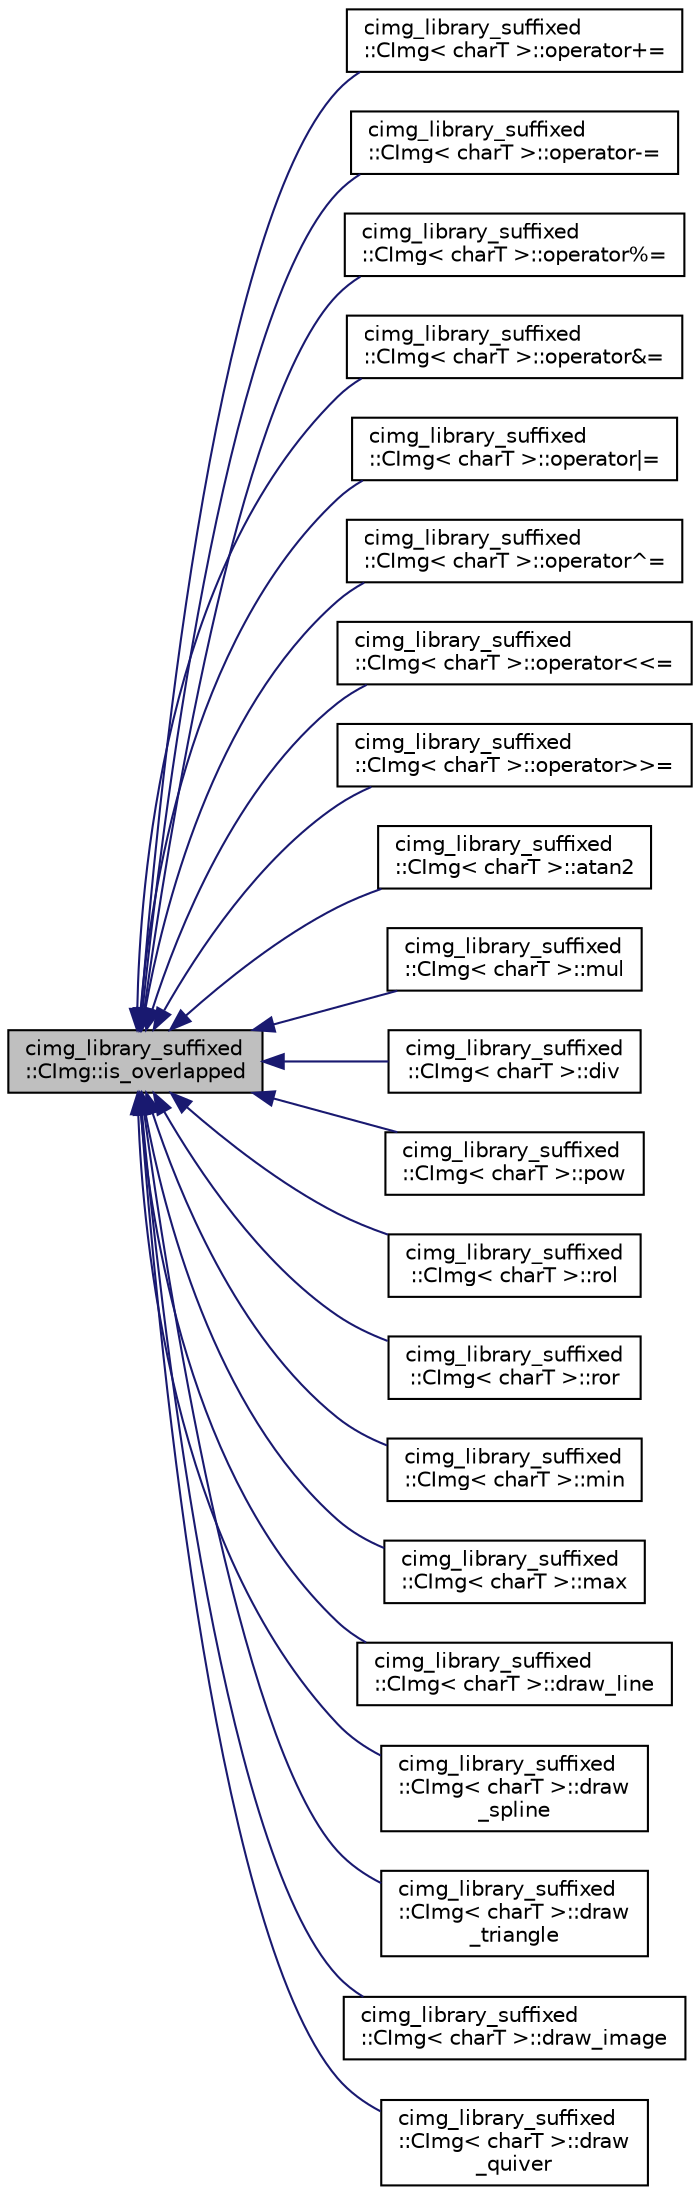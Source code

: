 digraph "cimg_library_suffixed::CImg::is_overlapped"
{
  edge [fontname="Helvetica",fontsize="10",labelfontname="Helvetica",labelfontsize="10"];
  node [fontname="Helvetica",fontsize="10",shape=record];
  rankdir="LR";
  Node1 [label="cimg_library_suffixed\l::CImg::is_overlapped",height=0.2,width=0.4,color="black", fillcolor="grey75", style="filled" fontcolor="black"];
  Node1 -> Node2 [dir="back",color="midnightblue",fontsize="10",style="solid",fontname="Helvetica"];
  Node2 [label="cimg_library_suffixed\l::CImg\< charT \>::operator+=",height=0.2,width=0.4,color="black", fillcolor="white", style="filled",URL="$structcimg__library__suffixed_1_1_c_img.html#aca8399214565d8a05dc449ad24a8a1da",tooltip="In-place addition operator."];
  Node1 -> Node3 [dir="back",color="midnightblue",fontsize="10",style="solid",fontname="Helvetica"];
  Node3 [label="cimg_library_suffixed\l::CImg\< charT \>::operator-=",height=0.2,width=0.4,color="black", fillcolor="white", style="filled",URL="$structcimg__library__suffixed_1_1_c_img.html#aaf2ed92f0e008294bb83d2985fa2edca",tooltip="In-place substraction operator."];
  Node1 -> Node4 [dir="back",color="midnightblue",fontsize="10",style="solid",fontname="Helvetica"];
  Node4 [label="cimg_library_suffixed\l::CImg\< charT \>::operator%=",height=0.2,width=0.4,color="black", fillcolor="white", style="filled",URL="$structcimg__library__suffixed_1_1_c_img.html#a101507084ef19075af737bb1b1a99026",tooltip="In-place modulo operator."];
  Node1 -> Node5 [dir="back",color="midnightblue",fontsize="10",style="solid",fontname="Helvetica"];
  Node5 [label="cimg_library_suffixed\l::CImg\< charT \>::operator&=",height=0.2,width=0.4,color="black", fillcolor="white", style="filled",URL="$structcimg__library__suffixed_1_1_c_img.html#a29874b03061c194aaccd69ee17ad2eed",tooltip="In-place bitwise AND operator."];
  Node1 -> Node6 [dir="back",color="midnightblue",fontsize="10",style="solid",fontname="Helvetica"];
  Node6 [label="cimg_library_suffixed\l::CImg\< charT \>::operator\|=",height=0.2,width=0.4,color="black", fillcolor="white", style="filled",URL="$structcimg__library__suffixed_1_1_c_img.html#ab99f52ae7cdd86e9b18bc33ddb5fdf4a",tooltip="In-place bitwise OR operator."];
  Node1 -> Node7 [dir="back",color="midnightblue",fontsize="10",style="solid",fontname="Helvetica"];
  Node7 [label="cimg_library_suffixed\l::CImg\< charT \>::operator^=",height=0.2,width=0.4,color="black", fillcolor="white", style="filled",URL="$structcimg__library__suffixed_1_1_c_img.html#af28145f1a7912040a3289b3edaea106d",tooltip="In-place bitwise XOR operator."];
  Node1 -> Node8 [dir="back",color="midnightblue",fontsize="10",style="solid",fontname="Helvetica"];
  Node8 [label="cimg_library_suffixed\l::CImg\< charT \>::operator\<\<=",height=0.2,width=0.4,color="black", fillcolor="white", style="filled",URL="$structcimg__library__suffixed_1_1_c_img.html#a36f274a6417bdabbb53feb1bffd6d2c1",tooltip="In-place bitwise left shift operator."];
  Node1 -> Node9 [dir="back",color="midnightblue",fontsize="10",style="solid",fontname="Helvetica"];
  Node9 [label="cimg_library_suffixed\l::CImg\< charT \>::operator\>\>=",height=0.2,width=0.4,color="black", fillcolor="white", style="filled",URL="$structcimg__library__suffixed_1_1_c_img.html#afd6399d115caf6f65b500f94b71765b9",tooltip="In-place bitwise right shift operator."];
  Node1 -> Node10 [dir="back",color="midnightblue",fontsize="10",style="solid",fontname="Helvetica"];
  Node10 [label="cimg_library_suffixed\l::CImg\< charT \>::atan2",height=0.2,width=0.4,color="black", fillcolor="white", style="filled",URL="$structcimg__library__suffixed_1_1_c_img.html#a7dd9eb9cf46457a477afcf553729c6c3",tooltip="Compute the arctangent2 of each pixel value."];
  Node1 -> Node11 [dir="back",color="midnightblue",fontsize="10",style="solid",fontname="Helvetica"];
  Node11 [label="cimg_library_suffixed\l::CImg\< charT \>::mul",height=0.2,width=0.4,color="black", fillcolor="white", style="filled",URL="$structcimg__library__suffixed_1_1_c_img.html#adc029d8f450c1d79ddad5fd045b117ee",tooltip="In-place pointwise multiplication."];
  Node1 -> Node12 [dir="back",color="midnightblue",fontsize="10",style="solid",fontname="Helvetica"];
  Node12 [label="cimg_library_suffixed\l::CImg\< charT \>::div",height=0.2,width=0.4,color="black", fillcolor="white", style="filled",URL="$structcimg__library__suffixed_1_1_c_img.html#a3d857bc9b22654c6bd83d990cd07224b",tooltip="In-place pointwise division."];
  Node1 -> Node13 [dir="back",color="midnightblue",fontsize="10",style="solid",fontname="Helvetica"];
  Node13 [label="cimg_library_suffixed\l::CImg\< charT \>::pow",height=0.2,width=0.4,color="black", fillcolor="white", style="filled",URL="$structcimg__library__suffixed_1_1_c_img.html#a47d139a477afd4815a56988dc0cd547e",tooltip="Raise each pixel value to a power, pointwisely specified from another image."];
  Node1 -> Node14 [dir="back",color="midnightblue",fontsize="10",style="solid",fontname="Helvetica"];
  Node14 [label="cimg_library_suffixed\l::CImg\< charT \>::rol",height=0.2,width=0.4,color="black", fillcolor="white", style="filled",URL="$structcimg__library__suffixed_1_1_c_img.html#a1546b922e2ba7a5d3f9db43cec37ceb5",tooltip="Compute the bitwise left rotation of each pixel value."];
  Node1 -> Node15 [dir="back",color="midnightblue",fontsize="10",style="solid",fontname="Helvetica"];
  Node15 [label="cimg_library_suffixed\l::CImg\< charT \>::ror",height=0.2,width=0.4,color="black", fillcolor="white", style="filled",URL="$structcimg__library__suffixed_1_1_c_img.html#a5394633e7835841a413d5a1ca7e52d67",tooltip="Compute the bitwise right rotation of each pixel value."];
  Node1 -> Node16 [dir="back",color="midnightblue",fontsize="10",style="solid",fontname="Helvetica"];
  Node16 [label="cimg_library_suffixed\l::CImg\< charT \>::min",height=0.2,width=0.4,color="black", fillcolor="white", style="filled",URL="$structcimg__library__suffixed_1_1_c_img.html#ae0ef2d0c8f7d2191b0debdb37c9fe9c4",tooltip="Pointwise min operator between two images."];
  Node1 -> Node17 [dir="back",color="midnightblue",fontsize="10",style="solid",fontname="Helvetica"];
  Node17 [label="cimg_library_suffixed\l::CImg\< charT \>::max",height=0.2,width=0.4,color="black", fillcolor="white", style="filled",URL="$structcimg__library__suffixed_1_1_c_img.html#ac0261322f17257ea28ab9525edf40182",tooltip="Pointwise max operator between two images."];
  Node1 -> Node18 [dir="back",color="midnightblue",fontsize="10",style="solid",fontname="Helvetica"];
  Node18 [label="cimg_library_suffixed\l::CImg\< charT \>::draw_line",height=0.2,width=0.4,color="black", fillcolor="white", style="filled",URL="$structcimg__library__suffixed_1_1_c_img.html#a6f4e216f49bea946710958e32b6e93d0",tooltip="Draw a textured 2d line."];
  Node1 -> Node19 [dir="back",color="midnightblue",fontsize="10",style="solid",fontname="Helvetica"];
  Node19 [label="cimg_library_suffixed\l::CImg\< charT \>::draw\l_spline",height=0.2,width=0.4,color="black", fillcolor="white", style="filled",URL="$structcimg__library__suffixed_1_1_c_img.html#ad92c0b62d21067c53e031c147d71a3f1",tooltip="Draw a textured 2d spline."];
  Node1 -> Node20 [dir="back",color="midnightblue",fontsize="10",style="solid",fontname="Helvetica"];
  Node20 [label="cimg_library_suffixed\l::CImg\< charT \>::draw\l_triangle",height=0.2,width=0.4,color="black", fillcolor="white", style="filled",URL="$structcimg__library__suffixed_1_1_c_img.html#a48133097680fed3cb906bc65edb9afba",tooltip="Draw a textured 2d triangle."];
  Node1 -> Node21 [dir="back",color="midnightblue",fontsize="10",style="solid",fontname="Helvetica"];
  Node21 [label="cimg_library_suffixed\l::CImg\< charT \>::draw_image",height=0.2,width=0.4,color="black", fillcolor="white", style="filled",URL="$structcimg__library__suffixed_1_1_c_img.html#a4dfe9a9fb78df031a5750e7898af3d9e",tooltip="Draw an image."];
  Node1 -> Node22 [dir="back",color="midnightblue",fontsize="10",style="solid",fontname="Helvetica"];
  Node22 [label="cimg_library_suffixed\l::CImg\< charT \>::draw\l_quiver",height=0.2,width=0.4,color="black", fillcolor="white", style="filled",URL="$structcimg__library__suffixed_1_1_c_img.html#a6df87e6392200f8a295c2539f7c6cef0",tooltip="Draw a 2d vector field, using a field of colors."];
}
